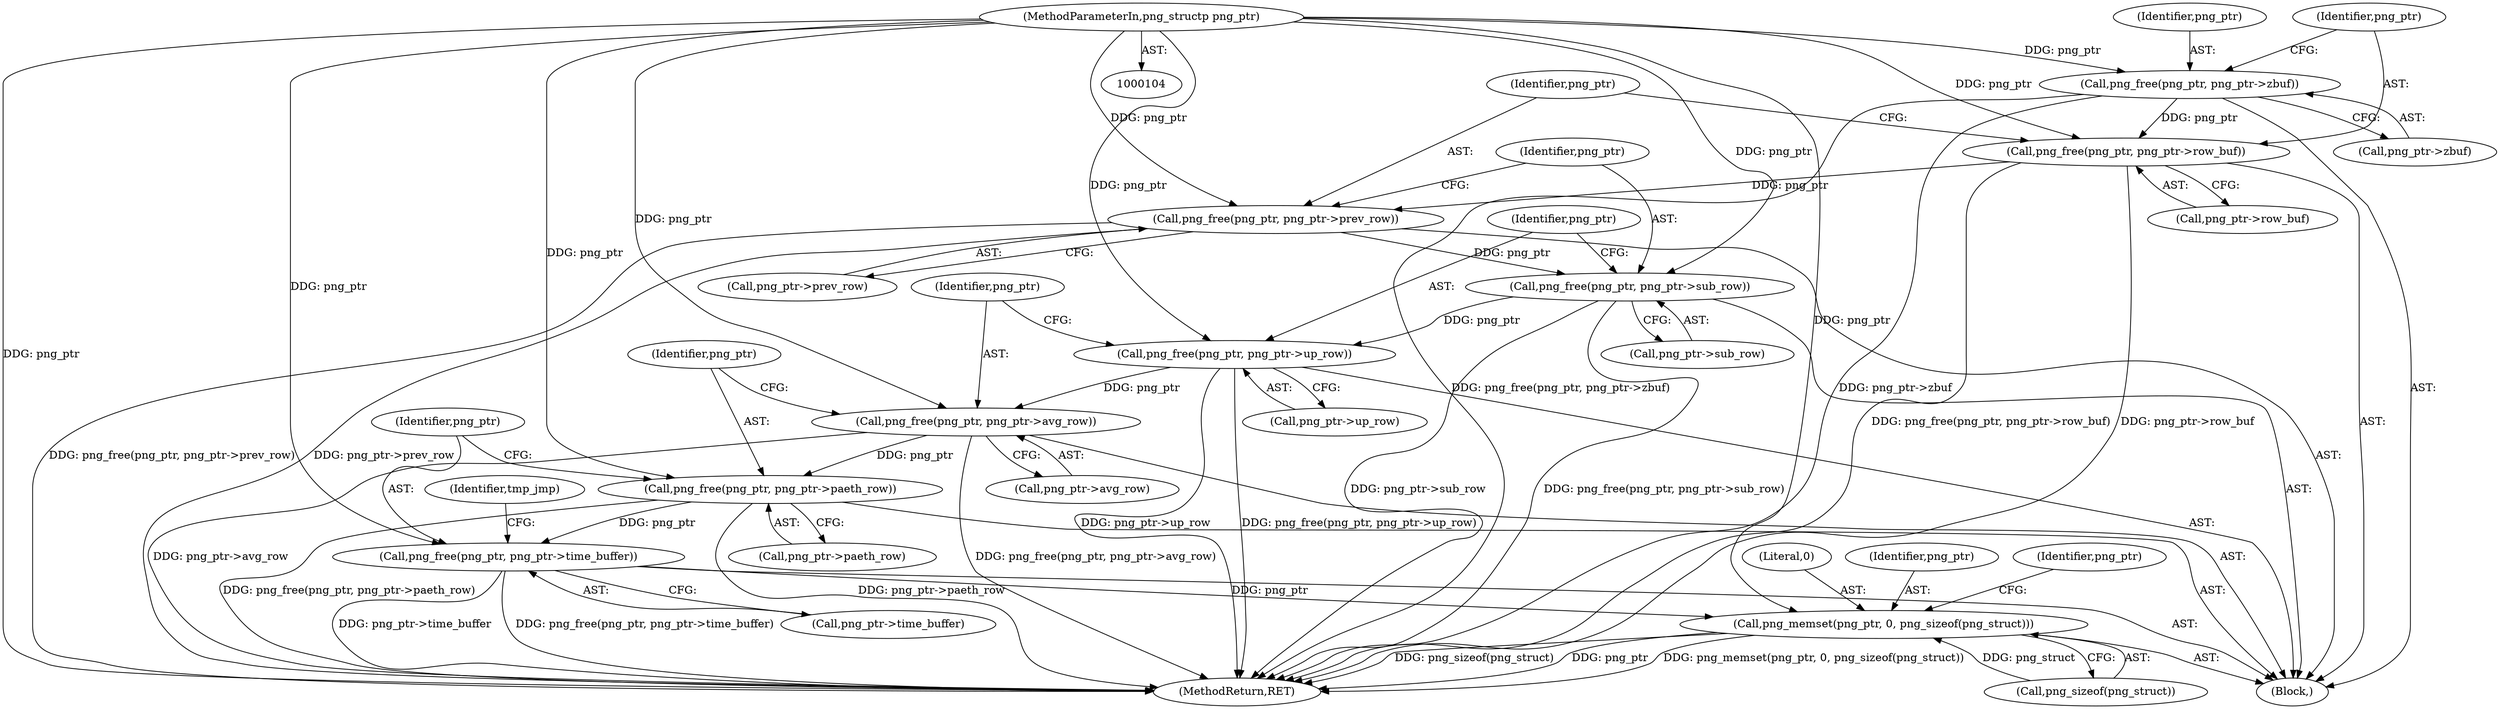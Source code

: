 digraph "0_Chrome_7f3d85b096f66870a15b37c2f40b219b2e292693_27@API" {
"1000140" [label="(Call,png_free(png_ptr, png_ptr->up_row))"];
"1000135" [label="(Call,png_free(png_ptr, png_ptr->sub_row))"];
"1000130" [label="(Call,png_free(png_ptr, png_ptr->prev_row))"];
"1000125" [label="(Call,png_free(png_ptr, png_ptr->row_buf))"];
"1000120" [label="(Call,png_free(png_ptr, png_ptr->zbuf))"];
"1000105" [label="(MethodParameterIn,png_structp png_ptr)"];
"1000145" [label="(Call,png_free(png_ptr, png_ptr->avg_row))"];
"1000150" [label="(Call,png_free(png_ptr, png_ptr->paeth_row))"];
"1000155" [label="(Call,png_free(png_ptr, png_ptr->time_buffer))"];
"1000187" [label="(Call,png_memset(png_ptr, 0, png_sizeof(png_struct)))"];
"1000151" [label="(Identifier,png_ptr)"];
"1000122" [label="(Call,png_ptr->zbuf)"];
"1000150" [label="(Call,png_free(png_ptr, png_ptr->paeth_row))"];
"1000155" [label="(Call,png_free(png_ptr, png_ptr->time_buffer))"];
"1000141" [label="(Identifier,png_ptr)"];
"1000142" [label="(Call,png_ptr->up_row)"];
"1000161" [label="(Identifier,tmp_jmp)"];
"1000105" [label="(MethodParameterIn,png_structp png_ptr)"];
"1000136" [label="(Identifier,png_ptr)"];
"1000121" [label="(Identifier,png_ptr)"];
"1000140" [label="(Call,png_free(png_ptr, png_ptr->up_row))"];
"1000194" [label="(Identifier,png_ptr)"];
"1000131" [label="(Identifier,png_ptr)"];
"1000120" [label="(Call,png_free(png_ptr, png_ptr->zbuf))"];
"1000190" [label="(Call,png_sizeof(png_struct))"];
"1000130" [label="(Call,png_free(png_ptr, png_ptr->prev_row))"];
"1000135" [label="(Call,png_free(png_ptr, png_ptr->sub_row))"];
"1000137" [label="(Call,png_ptr->sub_row)"];
"1000125" [label="(Call,png_free(png_ptr, png_ptr->row_buf))"];
"1000156" [label="(Identifier,png_ptr)"];
"1000157" [label="(Call,png_ptr->time_buffer)"];
"1000189" [label="(Literal,0)"];
"1000147" [label="(Call,png_ptr->avg_row)"];
"1000145" [label="(Call,png_free(png_ptr, png_ptr->avg_row))"];
"1000152" [label="(Call,png_ptr->paeth_row)"];
"1000126" [label="(Identifier,png_ptr)"];
"1000106" [label="(Block,)"];
"1000187" [label="(Call,png_memset(png_ptr, 0, png_sizeof(png_struct)))"];
"1000127" [label="(Call,png_ptr->row_buf)"];
"1000146" [label="(Identifier,png_ptr)"];
"1000219" [label="(MethodReturn,RET)"];
"1000188" [label="(Identifier,png_ptr)"];
"1000132" [label="(Call,png_ptr->prev_row)"];
"1000140" -> "1000106"  [label="AST: "];
"1000140" -> "1000142"  [label="CFG: "];
"1000141" -> "1000140"  [label="AST: "];
"1000142" -> "1000140"  [label="AST: "];
"1000146" -> "1000140"  [label="CFG: "];
"1000140" -> "1000219"  [label="DDG: png_ptr->up_row"];
"1000140" -> "1000219"  [label="DDG: png_free(png_ptr, png_ptr->up_row)"];
"1000135" -> "1000140"  [label="DDG: png_ptr"];
"1000105" -> "1000140"  [label="DDG: png_ptr"];
"1000140" -> "1000145"  [label="DDG: png_ptr"];
"1000135" -> "1000106"  [label="AST: "];
"1000135" -> "1000137"  [label="CFG: "];
"1000136" -> "1000135"  [label="AST: "];
"1000137" -> "1000135"  [label="AST: "];
"1000141" -> "1000135"  [label="CFG: "];
"1000135" -> "1000219"  [label="DDG: png_ptr->sub_row"];
"1000135" -> "1000219"  [label="DDG: png_free(png_ptr, png_ptr->sub_row)"];
"1000130" -> "1000135"  [label="DDG: png_ptr"];
"1000105" -> "1000135"  [label="DDG: png_ptr"];
"1000130" -> "1000106"  [label="AST: "];
"1000130" -> "1000132"  [label="CFG: "];
"1000131" -> "1000130"  [label="AST: "];
"1000132" -> "1000130"  [label="AST: "];
"1000136" -> "1000130"  [label="CFG: "];
"1000130" -> "1000219"  [label="DDG: png_free(png_ptr, png_ptr->prev_row)"];
"1000130" -> "1000219"  [label="DDG: png_ptr->prev_row"];
"1000125" -> "1000130"  [label="DDG: png_ptr"];
"1000105" -> "1000130"  [label="DDG: png_ptr"];
"1000125" -> "1000106"  [label="AST: "];
"1000125" -> "1000127"  [label="CFG: "];
"1000126" -> "1000125"  [label="AST: "];
"1000127" -> "1000125"  [label="AST: "];
"1000131" -> "1000125"  [label="CFG: "];
"1000125" -> "1000219"  [label="DDG: png_free(png_ptr, png_ptr->row_buf)"];
"1000125" -> "1000219"  [label="DDG: png_ptr->row_buf"];
"1000120" -> "1000125"  [label="DDG: png_ptr"];
"1000105" -> "1000125"  [label="DDG: png_ptr"];
"1000120" -> "1000106"  [label="AST: "];
"1000120" -> "1000122"  [label="CFG: "];
"1000121" -> "1000120"  [label="AST: "];
"1000122" -> "1000120"  [label="AST: "];
"1000126" -> "1000120"  [label="CFG: "];
"1000120" -> "1000219"  [label="DDG: png_free(png_ptr, png_ptr->zbuf)"];
"1000120" -> "1000219"  [label="DDG: png_ptr->zbuf"];
"1000105" -> "1000120"  [label="DDG: png_ptr"];
"1000105" -> "1000104"  [label="AST: "];
"1000105" -> "1000219"  [label="DDG: png_ptr"];
"1000105" -> "1000145"  [label="DDG: png_ptr"];
"1000105" -> "1000150"  [label="DDG: png_ptr"];
"1000105" -> "1000155"  [label="DDG: png_ptr"];
"1000105" -> "1000187"  [label="DDG: png_ptr"];
"1000145" -> "1000106"  [label="AST: "];
"1000145" -> "1000147"  [label="CFG: "];
"1000146" -> "1000145"  [label="AST: "];
"1000147" -> "1000145"  [label="AST: "];
"1000151" -> "1000145"  [label="CFG: "];
"1000145" -> "1000219"  [label="DDG: png_free(png_ptr, png_ptr->avg_row)"];
"1000145" -> "1000219"  [label="DDG: png_ptr->avg_row"];
"1000145" -> "1000150"  [label="DDG: png_ptr"];
"1000150" -> "1000106"  [label="AST: "];
"1000150" -> "1000152"  [label="CFG: "];
"1000151" -> "1000150"  [label="AST: "];
"1000152" -> "1000150"  [label="AST: "];
"1000156" -> "1000150"  [label="CFG: "];
"1000150" -> "1000219"  [label="DDG: png_ptr->paeth_row"];
"1000150" -> "1000219"  [label="DDG: png_free(png_ptr, png_ptr->paeth_row)"];
"1000150" -> "1000155"  [label="DDG: png_ptr"];
"1000155" -> "1000106"  [label="AST: "];
"1000155" -> "1000157"  [label="CFG: "];
"1000156" -> "1000155"  [label="AST: "];
"1000157" -> "1000155"  [label="AST: "];
"1000161" -> "1000155"  [label="CFG: "];
"1000155" -> "1000219"  [label="DDG: png_ptr->time_buffer"];
"1000155" -> "1000219"  [label="DDG: png_free(png_ptr, png_ptr->time_buffer)"];
"1000155" -> "1000187"  [label="DDG: png_ptr"];
"1000187" -> "1000106"  [label="AST: "];
"1000187" -> "1000190"  [label="CFG: "];
"1000188" -> "1000187"  [label="AST: "];
"1000189" -> "1000187"  [label="AST: "];
"1000190" -> "1000187"  [label="AST: "];
"1000194" -> "1000187"  [label="CFG: "];
"1000187" -> "1000219"  [label="DDG: png_sizeof(png_struct)"];
"1000187" -> "1000219"  [label="DDG: png_ptr"];
"1000187" -> "1000219"  [label="DDG: png_memset(png_ptr, 0, png_sizeof(png_struct))"];
"1000190" -> "1000187"  [label="DDG: png_struct"];
}
